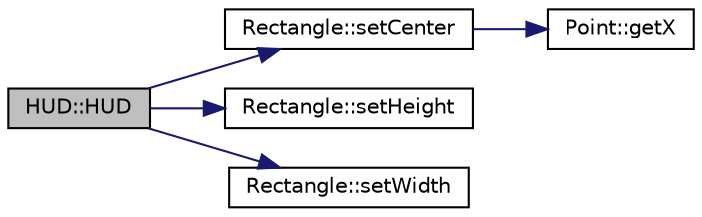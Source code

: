 digraph "HUD::HUD"
{
 // LATEX_PDF_SIZE
  bgcolor="transparent";
  edge [fontname="Helvetica",fontsize="10",labelfontname="Helvetica",labelfontsize="10"];
  node [fontname="Helvetica",fontsize="10",shape=record];
  rankdir="LR";
  Node1 [label="HUD::HUD",height=0.2,width=0.4,color="black", fillcolor="grey75", style="filled", fontcolor="black",tooltip=" "];
  Node1 -> Node2 [color="midnightblue",fontsize="10",style="solid",fontname="Helvetica"];
  Node2 [label="Rectangle::setCenter",height=0.2,width=0.4,color="black",URL="$de/d00/classRectangle.html#a79dfec3348ef91c3b1fd2417a7ecb00d",tooltip=" "];
  Node2 -> Node3 [color="midnightblue",fontsize="10",style="solid",fontname="Helvetica"];
  Node3 [label="Point::getX",height=0.2,width=0.4,color="black",URL="$dc/d4f/classPoint.html#a29c44ec7c7279e02629645a06cdaf7d5",tooltip=" "];
  Node1 -> Node4 [color="midnightblue",fontsize="10",style="solid",fontname="Helvetica"];
  Node4 [label="Rectangle::setHeight",height=0.2,width=0.4,color="black",URL="$de/d00/classRectangle.html#abd898045fa9d76bf53726f7704eea159",tooltip=" "];
  Node1 -> Node5 [color="midnightblue",fontsize="10",style="solid",fontname="Helvetica"];
  Node5 [label="Rectangle::setWidth",height=0.2,width=0.4,color="black",URL="$de/d00/classRectangle.html#a36c66d15140984949c70a29198b0195c",tooltip=" "];
}
